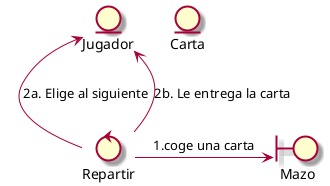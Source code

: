 @startuml
skin rose

entity Carta
entity Jugador
boundary Mazo

control Repartir

Repartir -> Mazo: 1.coge una carta
Repartir -u-> Jugador : 2a. Elige al siguiente
Repartir -u-> Jugador : 2b. Le entrega la carta

@enduml